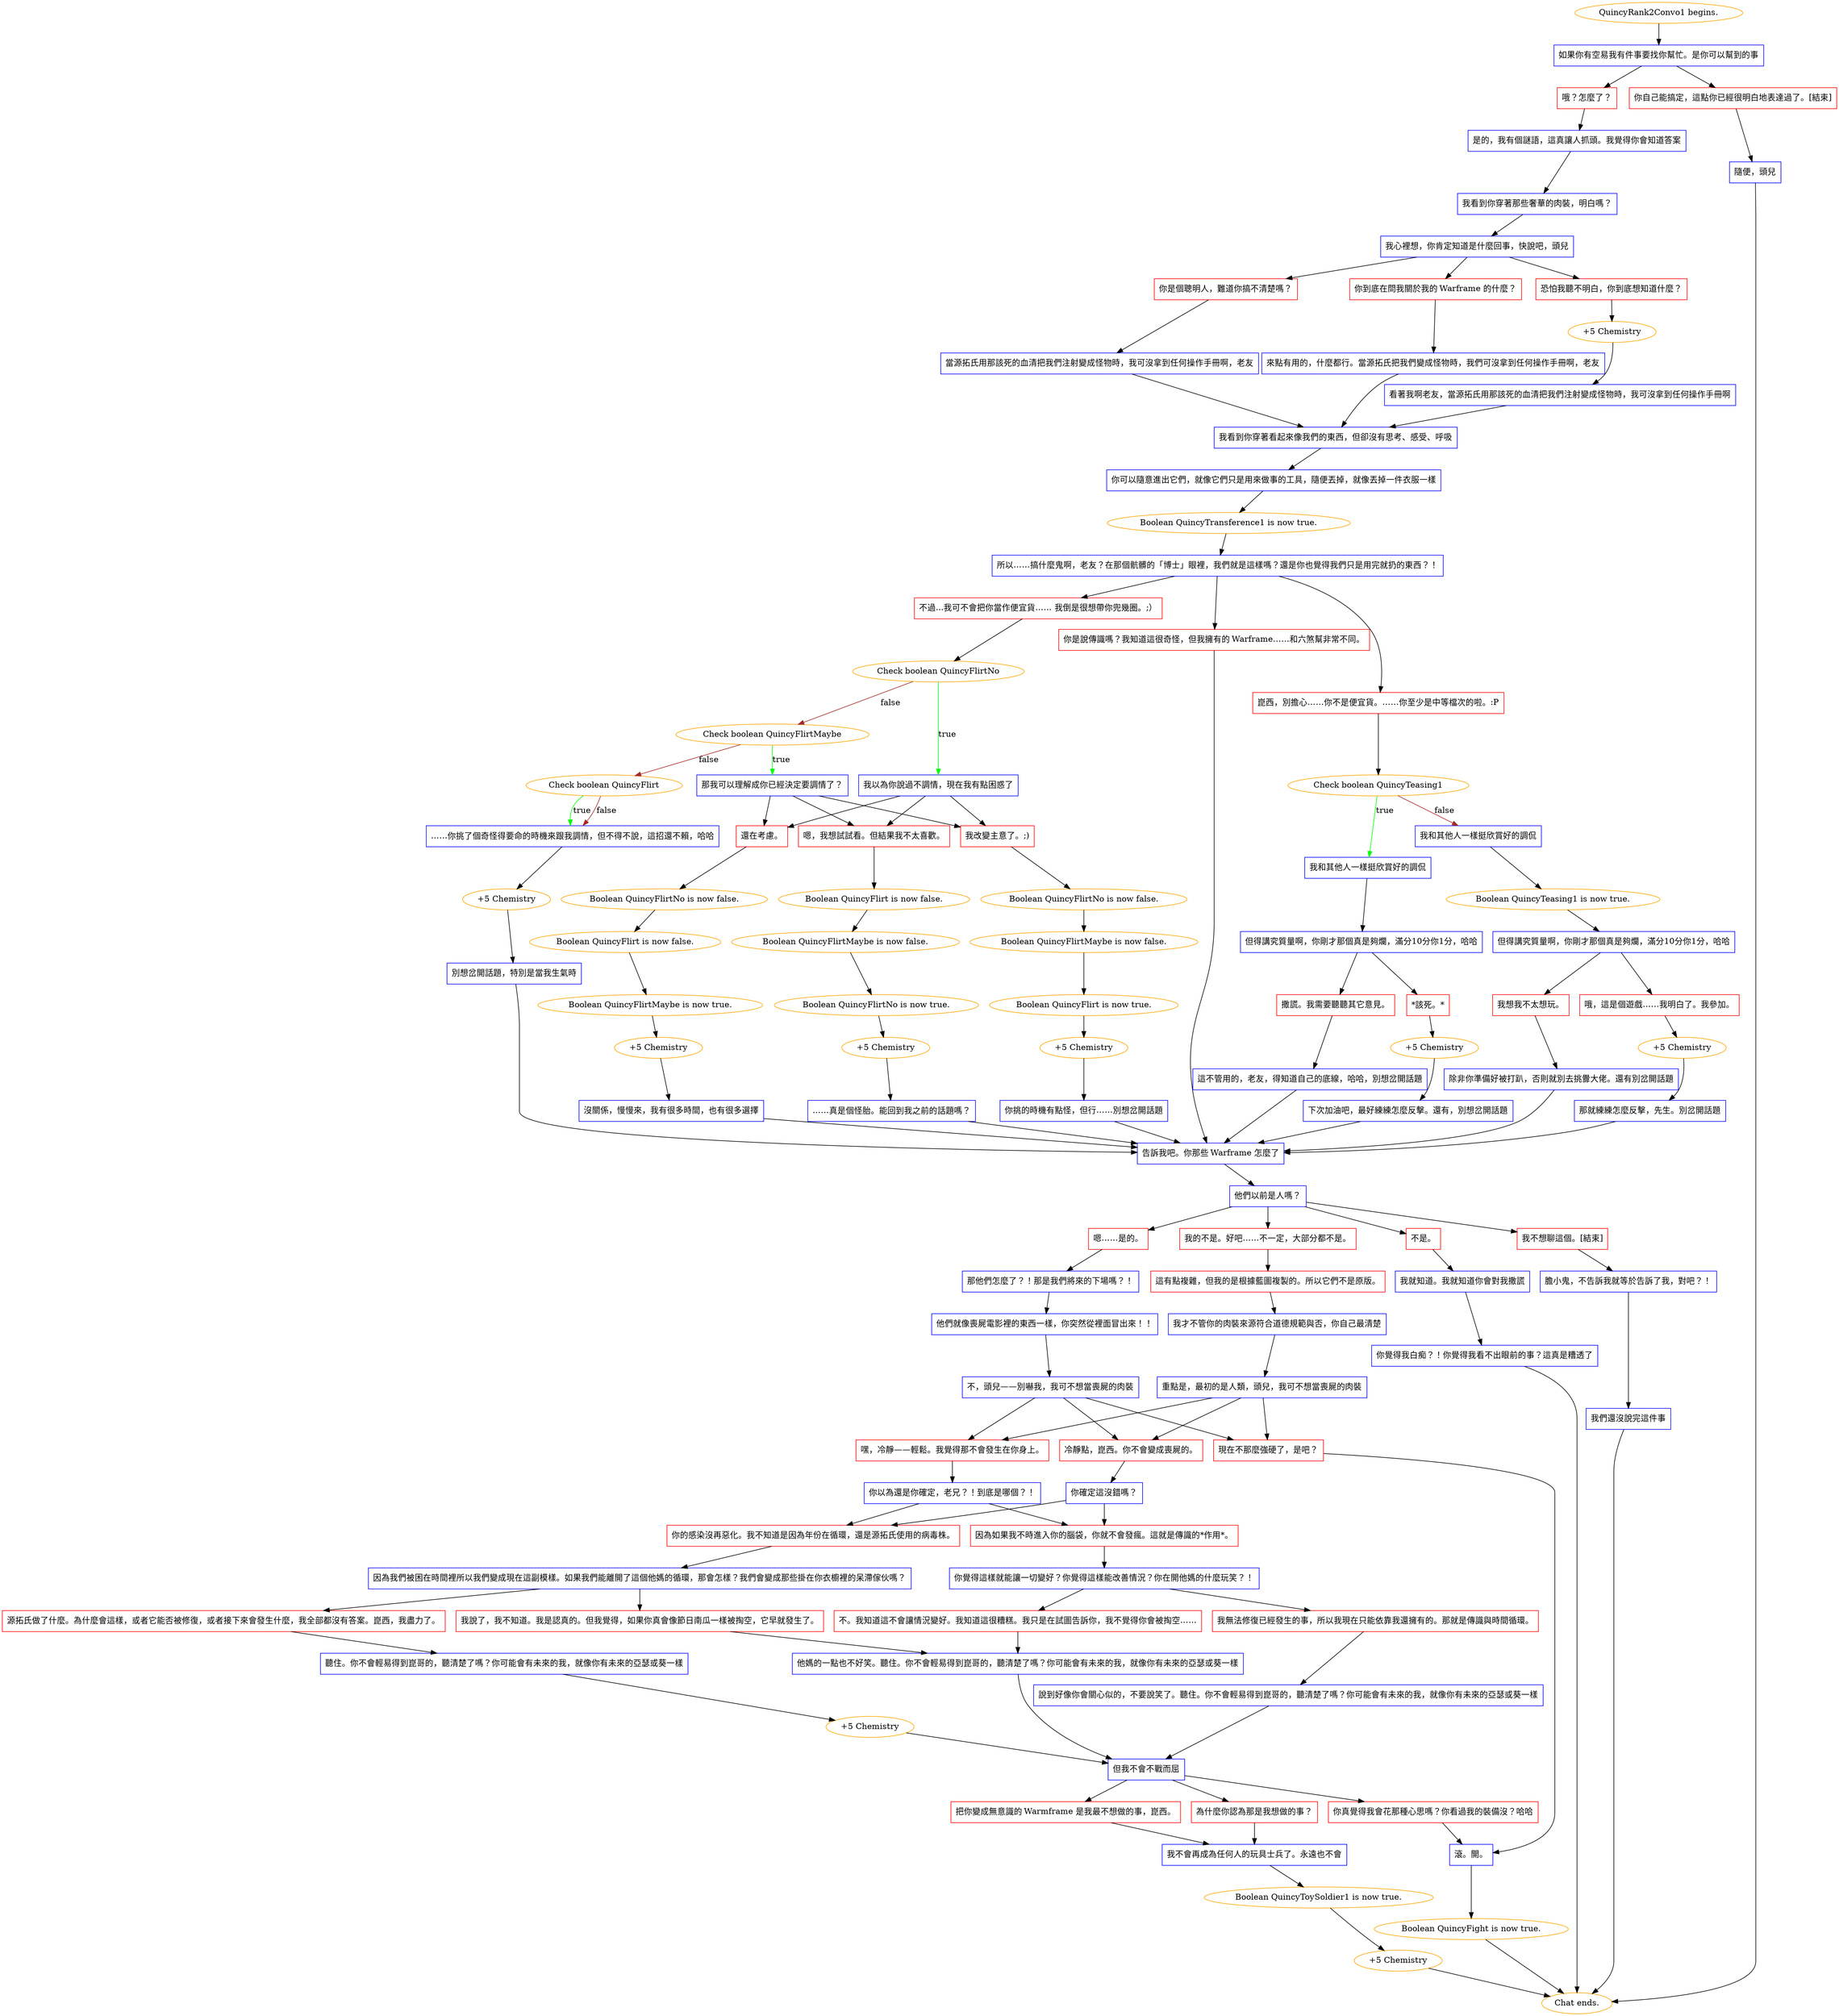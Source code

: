 digraph {
	"QuincyRank2Convo1 begins." [color=orange];
		"QuincyRank2Convo1 begins." -> j2636523225;
	j2636523225 [label="如果你有空易我有件事要找你幫忙。是你可以幫到的事",shape=box,color=blue];
		j2636523225 -> j2555201363;
		j2636523225 -> j1699485809;
	j2555201363 [label="哦？怎麼了？",shape=box,color=red];
		j2555201363 -> j518921889;
	j1699485809 [label="你自己能搞定，這點你已經很明白地表達過了。[結束]",shape=box,color=red];
		j1699485809 -> j4293149232;
	j518921889 [label="是的，我有個謎語，這真讓人抓頭。我覺得你會知道答案",shape=box,color=blue];
		j518921889 -> j2576577974;
	j4293149232 [label="隨便，頭兒",shape=box,color=blue];
		j4293149232 -> "Chat ends.";
	j2576577974 [label="我看到你穿著那些奢華的肉裝，明白嗎？",shape=box,color=blue];
		j2576577974 -> j668165317;
	"Chat ends." [color=orange];
	j668165317 [label="我心裡想，你肯定知道是什麼回事，快說吧，頭兒",shape=box,color=blue];
		j668165317 -> j261211991;
		j668165317 -> j3628511848;
		j668165317 -> j1469903812;
	j261211991 [label="你到底在問我關於我的 Warframe 的什麼？",shape=box,color=red];
		j261211991 -> j3239681327;
	j3628511848 [label="恐怕我聽不明白，你到底想知道什麼？",shape=box,color=red];
		j3628511848 -> j1475129226;
	j1469903812 [label="你是個聰明人，難道你搞不清楚嗎？",shape=box,color=red];
		j1469903812 -> j1055217684;
	j3239681327 [label="來點有用的，什麼都行。當源拓氏把我們變成怪物時，我們可沒拿到任何操作手冊啊，老友",shape=box,color=blue];
		j3239681327 -> j3536453673;
	j1475129226 [label="+5 Chemistry",color=orange];
		j1475129226 -> j2070640134;
	j1055217684 [label="當源拓氏用那該死的血清把我們注射變成怪物時，我可沒拿到任何操作手冊啊，老友",shape=box,color=blue];
		j1055217684 -> j3536453673;
	j3536453673 [label="我看到你穿著看起來像我們的東西，但卻沒有思考、感受、呼吸",shape=box,color=blue];
		j3536453673 -> j3300016674;
	j2070640134 [label="看著我啊老友，當源拓氏用那該死的血清把我們注射變成怪物時，我可沒拿到任何操作手冊啊",shape=box,color=blue];
		j2070640134 -> j3536453673;
	j3300016674 [label="你可以隨意進出它們，就像它們只是用來做事的工具，隨便丟掉，就像丟掉一件衣服一樣",shape=box,color=blue];
		j3300016674 -> j1259604369;
	j1259604369 [label="Boolean QuincyTransference1 is now true.",color=orange];
		j1259604369 -> j3618333291;
	j3618333291 [label="所以……搞什麼鬼啊，老友？在那個骯髒的「博士」眼裡，我們就是這樣嗎？還是你也覺得我們只是用完就扔的東西？！",shape=box,color=blue];
		j3618333291 -> j1570206303;
		j3618333291 -> j3903051601;
		j3618333291 -> j2515932568;
	j1570206303 [label="你是說傳識嗎？我知道這很奇怪，但我擁有的 Warframe……和六煞幫非常不同。",shape=box,color=red];
		j1570206303 -> j3808162992;
	j3903051601 [label="崑西，別擔心……你不是便宜貨。……你至少是中等檔次的啦。:P",shape=box,color=red];
		j3903051601 -> j1909544397;
	j2515932568 [label="不過...我可不會把你當作便宜貨…… 我倒是很想帶你兜幾圈。;）",shape=box,color=red];
		j2515932568 -> j3515667105;
	j3808162992 [label="告訴我吧。你那些 Warframe 怎麼了",shape=box,color=blue];
		j3808162992 -> j1146063517;
	j1909544397 [label="Check boolean QuincyTeasing1",color=orange];
		j1909544397 -> j309922061 [label=true,color=green];
		j1909544397 -> j1179227112 [label=false,color=brown];
	j3515667105 [label="Check boolean QuincyFlirtNo",color=orange];
		j3515667105 -> j2825854277 [label=true,color=green];
		j3515667105 -> j4006540290 [label=false,color=brown];
	j1146063517 [label="他們以前是人嗎？",shape=box,color=blue];
		j1146063517 -> j919518800;
		j1146063517 -> j1198602915;
		j1146063517 -> j1905395790;
		j1146063517 -> j2980149326;
	j309922061 [label="我和其他人一樣挺欣賞好的調侃",shape=box,color=blue];
		j309922061 -> j95243323;
	j1179227112 [label="我和其他人一樣挺欣賞好的調侃",shape=box,color=blue];
		j1179227112 -> j4139820141;
	j2825854277 [label="我以為你說過不調情，現在我有點困惑了",shape=box,color=blue];
		j2825854277 -> j3401289609;
		j2825854277 -> j212649025;
		j2825854277 -> j1274319939;
	j4006540290 [label="Check boolean QuincyFlirtMaybe",color=orange];
		j4006540290 -> j3186638863 [label=true,color=green];
		j4006540290 -> j2034270586 [label=false,color=brown];
	j919518800 [label="嗯……是的。",shape=box,color=red];
		j919518800 -> j1227904411;
	j1198602915 [label="我的不是。好吧……不一定，大部分都不是。",shape=box,color=red];
		j1198602915 -> j2860786773;
	j1905395790 [label="不是。",shape=box,color=red];
		j1905395790 -> j2464597466;
	j2980149326 [label="我不想聊這個。[結束]",shape=box,color=red];
		j2980149326 -> j3042323759;
	j95243323 [label="但得講究質量啊，你剛才那個真是夠爛，滿分10分你1分，哈哈",shape=box,color=blue];
		j95243323 -> j3993217863;
		j95243323 -> j1946996066;
	j4139820141 [label="Boolean QuincyTeasing1 is now true.",color=orange];
		j4139820141 -> j2505208658;
	j3401289609 [label="我改變主意了。;)",shape=box,color=red];
		j3401289609 -> j448373595;
	j212649025 [label="嗯，我想試試看。但結果我不太喜歡。",shape=box,color=red];
		j212649025 -> j2163905957;
	j1274319939 [label="還在考慮。",shape=box,color=red];
		j1274319939 -> j4064681613;
	j3186638863 [label="那我可以理解成你已經決定要調情了？",shape=box,color=blue];
		j3186638863 -> j3401289609;
		j3186638863 -> j212649025;
		j3186638863 -> j1274319939;
	j2034270586 [label="Check boolean QuincyFlirt",color=orange];
		j2034270586 -> j859888778 [label=true,color=green];
		j2034270586 -> j859888778 [label=false,color=brown];
	j1227904411 [label="那他們怎麼了？！那是我們將來的下場嗎？！",shape=box,color=blue];
		j1227904411 -> j1168102064;
	j2860786773 [label="這有點複雜，但我的是根據藍圖複製的。所以它們不是原版。",shape=box,color=red];
		j2860786773 -> j1919802716;
	j2464597466 [label="我就知道。我就知道你會對我撒謊",shape=box,color=blue];
		j2464597466 -> j1135104651;
	j3042323759 [label="膽小鬼，不告訴我就等於告訴了我，對吧？！",shape=box,color=blue];
		j3042323759 -> j274287863;
	j3993217863 [label="*該死。*",shape=box,color=red];
		j3993217863 -> j282544909;
	j1946996066 [label="撒謊。我需要聽聽其它意見。",shape=box,color=red];
		j1946996066 -> j1743308164;
	j2505208658 [label="但得講究質量啊，你剛才那個真是夠爛，滿分10分你1分，哈哈",shape=box,color=blue];
		j2505208658 -> j3551003170;
		j2505208658 -> j1699785817;
	j448373595 [label="Boolean QuincyFlirtNo is now false.",color=orange];
		j448373595 -> j3954634397;
	j2163905957 [label="Boolean QuincyFlirt is now false.",color=orange];
		j2163905957 -> j3007221221;
	j4064681613 [label="Boolean QuincyFlirtNo is now false.",color=orange];
		j4064681613 -> j945320087;
	j859888778 [label="……你挑了個奇怪得要命的時機來跟我調情，但不得不說，這招還不賴，哈哈",shape=box,color=blue];
		j859888778 -> j199155975;
	j1168102064 [label="他們就像喪屍電影裡的東西一樣，你突然從裡面冒出來！！",shape=box,color=blue];
		j1168102064 -> j311767329;
	j1919802716 [label="我才不管你的肉裝來源符合道德規範與否，你自己最清楚",shape=box,color=blue];
		j1919802716 -> j555755842;
	j1135104651 [label="你覺得我白痴？！你覺得我看不出眼前的事？這真是糟透了",shape=box,color=blue];
		j1135104651 -> "Chat ends.";
	j274287863 [label="我們還沒說完這件事",shape=box,color=blue];
		j274287863 -> "Chat ends.";
	j282544909 [label="+5 Chemistry",color=orange];
		j282544909 -> j3317732949;
	j1743308164 [label="這不管用的，老友，得知道自己的底線，哈哈，別想岔開話題",shape=box,color=blue];
		j1743308164 -> j3808162992;
	j3551003170 [label="我想我不太想玩。",shape=box,color=red];
		j3551003170 -> j2297483481;
	j1699785817 [label="哦，這是個遊戲……我明白了。我參加。",shape=box,color=red];
		j1699785817 -> j2093671511;
	j3954634397 [label="Boolean QuincyFlirtMaybe is now false.",color=orange];
		j3954634397 -> j1215898850;
	j3007221221 [label="Boolean QuincyFlirtMaybe is now false.",color=orange];
		j3007221221 -> j1430939709;
	j945320087 [label="Boolean QuincyFlirt is now false.",color=orange];
		j945320087 -> j1391516534;
	j199155975 [label="+5 Chemistry",color=orange];
		j199155975 -> j4085768660;
	j311767329 [label="不，頭兒——別嚇我，我可不想當喪屍的肉裝",shape=box,color=blue];
		j311767329 -> j2699568513;
		j311767329 -> j1820217726;
		j311767329 -> j2103298370;
	j555755842 [label="重點是，最初的是人類，頭兒，我可不想當喪屍的肉裝",shape=box,color=blue];
		j555755842 -> j2699568513;
		j555755842 -> j1820217726;
		j555755842 -> j2103298370;
	j3317732949 [label="下次加油吧，最好練練怎麼反擊。還有，別想岔開話題",shape=box,color=blue];
		j3317732949 -> j3808162992;
	j2297483481 [label="除非你準備好被打趴，否則就別去挑釁大佬。還有別岔開話題",shape=box,color=blue];
		j2297483481 -> j3808162992;
	j2093671511 [label="+5 Chemistry",color=orange];
		j2093671511 -> j3289779938;
	j1215898850 [label="Boolean QuincyFlirt is now true.",color=orange];
		j1215898850 -> j793876956;
	j1430939709 [label="Boolean QuincyFlirtNo is now true.",color=orange];
		j1430939709 -> j3821366423;
	j1391516534 [label="Boolean QuincyFlirtMaybe is now true.",color=orange];
		j1391516534 -> j214715042;
	j4085768660 [label="別想岔開話題，特別是當我生氣時",shape=box,color=blue];
		j4085768660 -> j3808162992;
	j2699568513 [label="嘿，冷靜——輕鬆。我覺得那不會發生在你身上。",shape=box,color=red];
		j2699568513 -> j3712690415;
	j1820217726 [label="冷靜點，崑西。你不會變成喪屍的。",shape=box,color=red];
		j1820217726 -> j763044200;
	j2103298370 [label="現在不那麼強硬了，是吧？",shape=box,color=red];
		j2103298370 -> j3595894691;
	j3289779938 [label="那就練練怎麼反擊，先生。別岔開話題",shape=box,color=blue];
		j3289779938 -> j3808162992;
	j793876956 [label="+5 Chemistry",color=orange];
		j793876956 -> j290248360;
	j3821366423 [label="+5 Chemistry",color=orange];
		j3821366423 -> j3610995328;
	j214715042 [label="+5 Chemistry",color=orange];
		j214715042 -> j1277674361;
	j3712690415 [label="你以為還是你確定，老兄？！到底是哪個？！",shape=box,color=blue];
		j3712690415 -> j988439349;
		j3712690415 -> j3642347989;
	j763044200 [label="你確定這沒錯嗎？",shape=box,color=blue];
		j763044200 -> j3642347989;
		j763044200 -> j988439349;
	j3595894691 [label="滾。開。",shape=box,color=blue];
		j3595894691 -> j2299206206;
	j290248360 [label="你挑的時機有點怪，但行……別想岔開話題",shape=box,color=blue];
		j290248360 -> j3808162992;
	j3610995328 [label="……真是個怪胎。能回到我之前的話題嗎？",shape=box,color=blue];
		j3610995328 -> j3808162992;
	j1277674361 [label="沒關係，慢慢來，我有很多時間，也有很多選擇",shape=box,color=blue];
		j1277674361 -> j3808162992;
	j988439349 [label="因為如果我不時進入你的腦袋，你就不會發瘋。這就是傳識的*作用*。",shape=box,color=red];
		j988439349 -> j1243591616;
	j3642347989 [label="你的感染沒再惡化。我不知道是因為年份在循環，還是源拓氏使用的病毒株。",shape=box,color=red];
		j3642347989 -> j2376538354;
	j2299206206 [label="Boolean QuincyFight is now true.",color=orange];
		j2299206206 -> "Chat ends.";
	j1243591616 [label="你覺得這樣就能讓一切變好？你覺得這樣能改善情況？你在開他媽的什麼玩笑？！",shape=box,color=blue];
		j1243591616 -> j4098751810;
		j1243591616 -> j468737573;
	j2376538354 [label="因為我們被困在時間裡所以我們變成現在這副模樣。如果我們能離開了這個他媽的循環，那會怎樣？我們會變成那些掛在你衣櫥裡的呆滯傢伙嗎？",shape=box,color=blue];
		j2376538354 -> j3812068035;
		j2376538354 -> j553676932;
	j4098751810 [label="不。我知道這不會讓情況變好。我知道這很糟糕。我只是在試圖告訴你，我不覺得你會被掏空……",shape=box,color=red];
		j4098751810 -> j2880133814;
	j468737573 [label="我無法修復已經發生的事，所以我現在只能依靠我還擁有的。那就是傳識與時間循環。",shape=box,color=red];
		j468737573 -> j3011012092;
	j3812068035 [label="源拓氏做了什麼。為什麼會這樣，或者它能否被修復，或者接下來會發生什麼，我全部都沒有答案。崑西，我盡力了。",shape=box,color=red];
		j3812068035 -> j3640900835;
	j553676932 [label="我說了，我不知道。我是認真的。但我覺得，如果你真會像節日南瓜一樣被掏空，它早就發生了。",shape=box,color=red];
		j553676932 -> j2880133814;
	j2880133814 [label="他媽的一點也不好笑。聽住。你不會輕易得到崑哥的，聽清楚了嗎？你可能會有未來的我，就像你有未來的亞瑟或葵一樣",shape=box,color=blue];
		j2880133814 -> j162666890;
	j3011012092 [label="說到好像你會關心似的，不要說笑了。聽住。你不會輕易得到崑哥的，聽清楚了嗎？你可能會有未來的我，就像你有未來的亞瑟或葵一樣",shape=box,color=blue];
		j3011012092 -> j162666890;
	j3640900835 [label="聽住。你不會輕易得到崑哥的，聽清楚了嗎？你可能會有未來的我，就像你有未來的亞瑟或葵一樣",shape=box,color=blue];
		j3640900835 -> j1382746154;
	j162666890 [label="但我不會不戰而屈",shape=box,color=blue];
		j162666890 -> j2865447205;
		j162666890 -> j1576491284;
		j162666890 -> j875913444;
	j1382746154 [label="+5 Chemistry",color=orange];
		j1382746154 -> j162666890;
	j2865447205 [label="把你變成無意識的 Warmframe 是我最不想做的事，崑西。",shape=box,color=red];
		j2865447205 -> j1487518999;
	j1576491284 [label="為什麼你認為那是我想做的事？",shape=box,color=red];
		j1576491284 -> j1487518999;
	j875913444 [label="你真覺得我會花那種心思嗎？你看過我的裝備沒？哈哈",shape=box,color=red];
		j875913444 -> j3595894691;
	j1487518999 [label="我不會再成為任何人的玩具士兵了。永遠也不會",shape=box,color=blue];
		j1487518999 -> j2433684752;
	j2433684752 [label="Boolean QuincyToySoldier1 is now true.",color=orange];
		j2433684752 -> j4081414586;
	j4081414586 [label="+5 Chemistry",color=orange];
		j4081414586 -> "Chat ends.";
}
